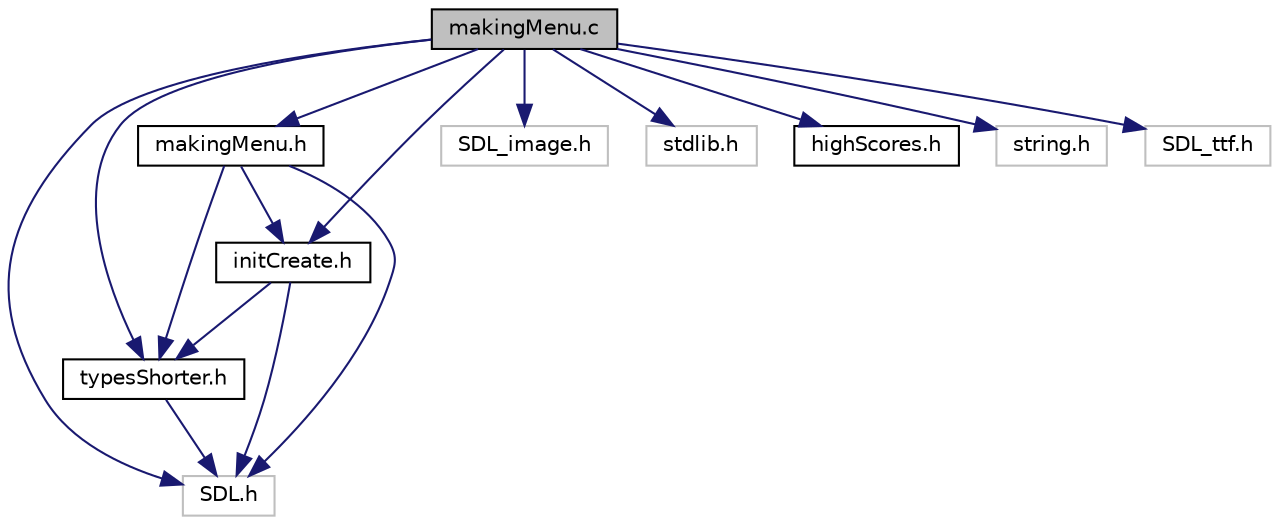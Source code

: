 digraph "makingMenu.c"
{
 // LATEX_PDF_SIZE
  edge [fontname="Helvetica",fontsize="10",labelfontname="Helvetica",labelfontsize="10"];
  node [fontname="Helvetica",fontsize="10",shape=record];
  Node0 [label="makingMenu.c",height=0.2,width=0.4,color="black", fillcolor="grey75", style="filled", fontcolor="black",tooltip="Contains making menus for game and function definitions."];
  Node0 -> Node1 [color="midnightblue",fontsize="10",style="solid",fontname="Helvetica"];
  Node1 [label="SDL.h",height=0.2,width=0.4,color="grey75", fillcolor="white", style="filled",tooltip=" "];
  Node0 -> Node2 [color="midnightblue",fontsize="10",style="solid",fontname="Helvetica"];
  Node2 [label="SDL_image.h",height=0.2,width=0.4,color="grey75", fillcolor="white", style="filled",tooltip=" "];
  Node0 -> Node3 [color="midnightblue",fontsize="10",style="solid",fontname="Helvetica"];
  Node3 [label="makingMenu.h",height=0.2,width=0.4,color="black", fillcolor="white", style="filled",URL="$making_menu_8h.html",tooltip="Contains declarations of functions used to make menus."];
  Node3 -> Node1 [color="midnightblue",fontsize="10",style="solid",fontname="Helvetica"];
  Node3 -> Node4 [color="midnightblue",fontsize="10",style="solid",fontname="Helvetica"];
  Node4 [label="typesShorter.h",height=0.2,width=0.4,color="black", fillcolor="white", style="filled",URL="$types_shorter_8h.html",tooltip=" "];
  Node4 -> Node1 [color="midnightblue",fontsize="10",style="solid",fontname="Helvetica"];
  Node3 -> Node5 [color="midnightblue",fontsize="10",style="solid",fontname="Helvetica"];
  Node5 [label="initCreate.h",height=0.2,width=0.4,color="black", fillcolor="white", style="filled",URL="$init_create_8h.html",tooltip="Contains declarations of functions for initialization and creation of SDL objects."];
  Node5 -> Node1 [color="midnightblue",fontsize="10",style="solid",fontname="Helvetica"];
  Node5 -> Node4 [color="midnightblue",fontsize="10",style="solid",fontname="Helvetica"];
  Node0 -> Node4 [color="midnightblue",fontsize="10",style="solid",fontname="Helvetica"];
  Node0 -> Node5 [color="midnightblue",fontsize="10",style="solid",fontname="Helvetica"];
  Node0 -> Node6 [color="midnightblue",fontsize="10",style="solid",fontname="Helvetica"];
  Node6 [label="stdlib.h",height=0.2,width=0.4,color="grey75", fillcolor="white", style="filled",tooltip=" "];
  Node0 -> Node7 [color="midnightblue",fontsize="10",style="solid",fontname="Helvetica"];
  Node7 [label="highScores.h",height=0.2,width=0.4,color="black", fillcolor="white", style="filled",URL="$high_scores_8h.html",tooltip="Contains structures and functions definitons used to manage highscores."];
  Node0 -> Node8 [color="midnightblue",fontsize="10",style="solid",fontname="Helvetica"];
  Node8 [label="string.h",height=0.2,width=0.4,color="grey75", fillcolor="white", style="filled",tooltip=" "];
  Node0 -> Node9 [color="midnightblue",fontsize="10",style="solid",fontname="Helvetica"];
  Node9 [label="SDL_ttf.h",height=0.2,width=0.4,color="grey75", fillcolor="white", style="filled",tooltip=" "];
}
